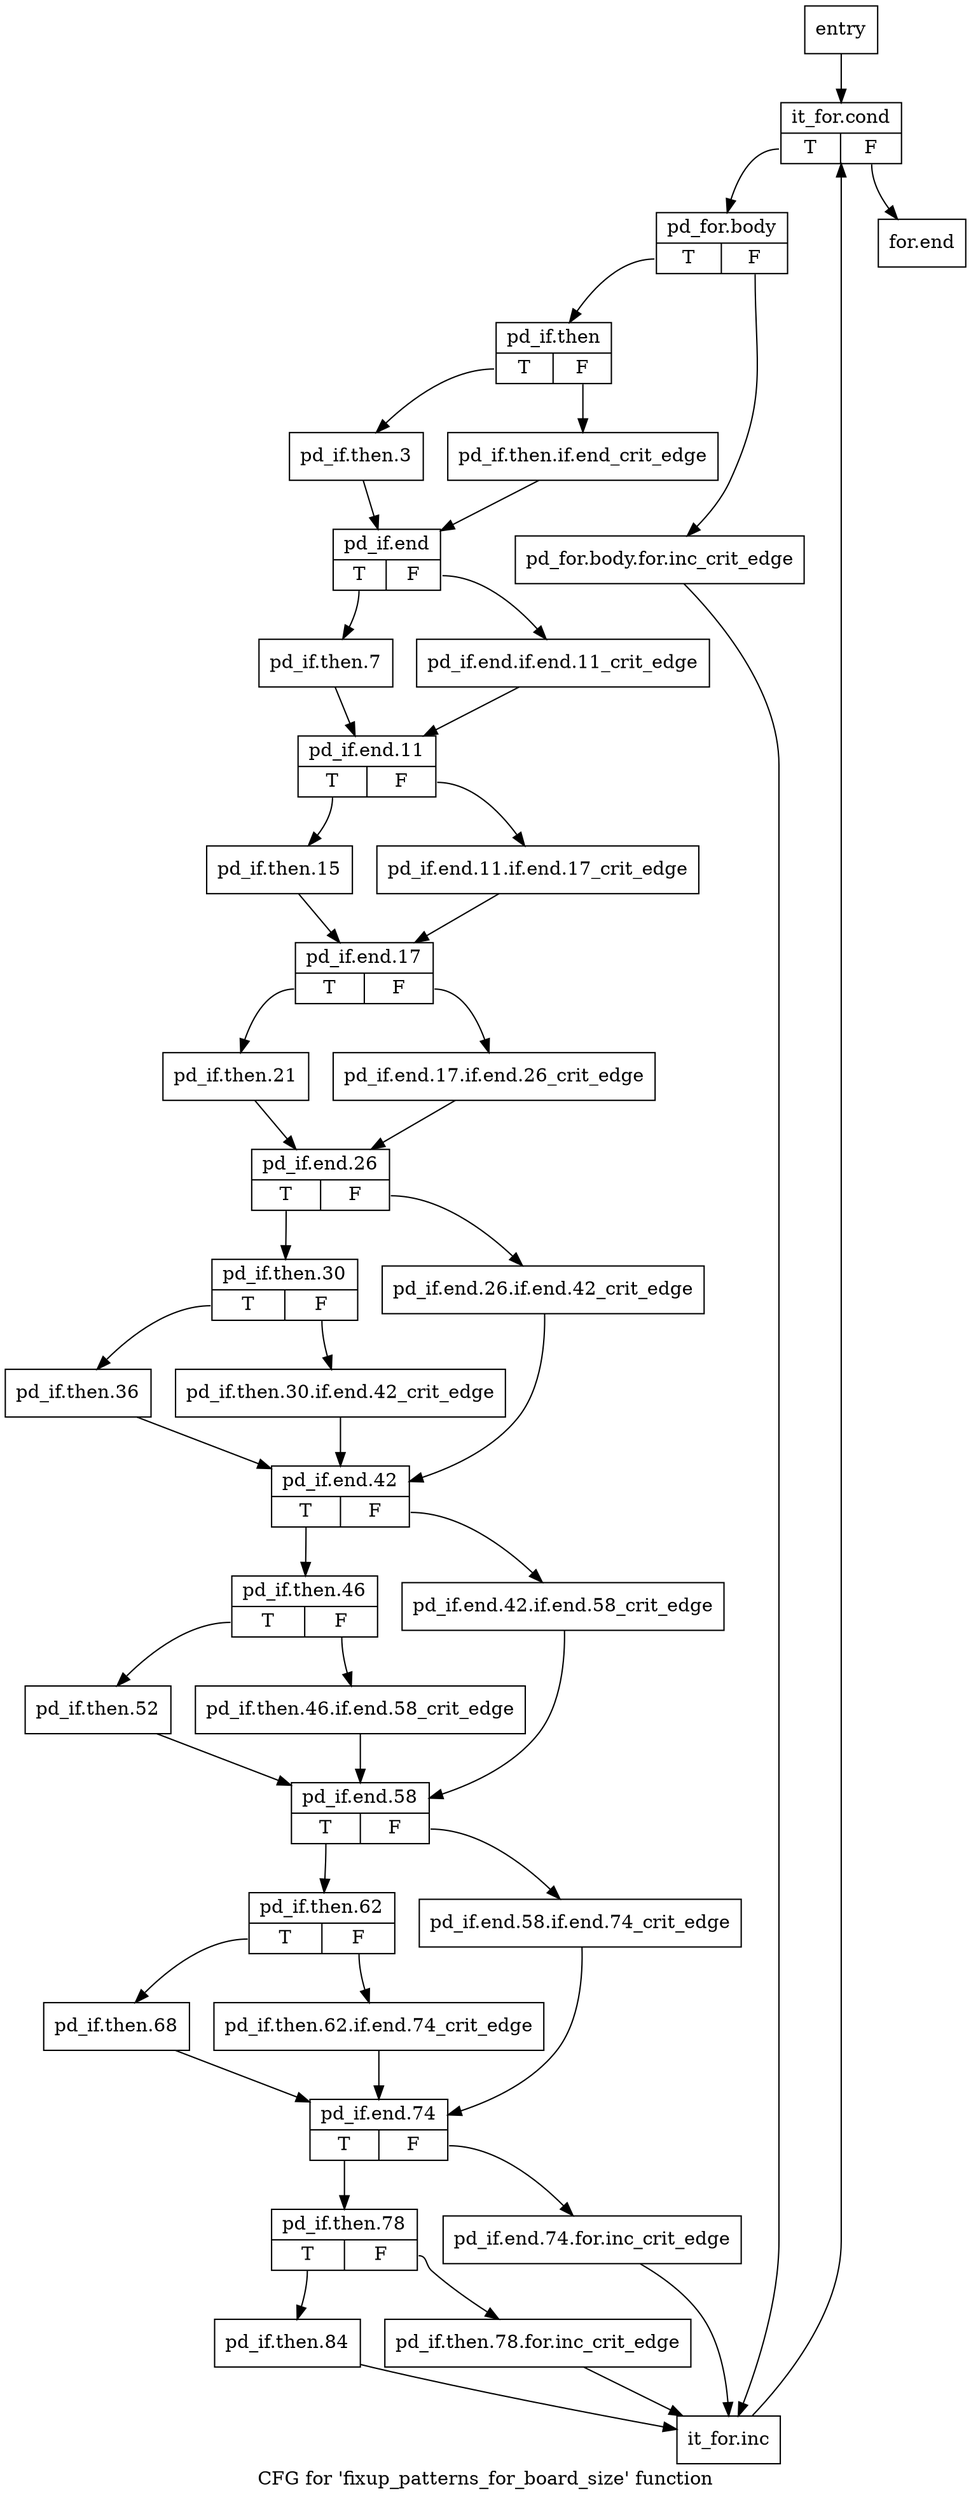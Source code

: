 digraph "CFG for 'fixup_patterns_for_board_size' function" {
	label="CFG for 'fixup_patterns_for_board_size' function";

	Node0x2f88b60 [shape=record,label="{entry}"];
	Node0x2f88b60 -> Node0x2f8c1a0;
	Node0x2f8c1a0 [shape=record,label="{it_for.cond|{<s0>T|<s1>F}}"];
	Node0x2f8c1a0:s0 -> Node0x2f8c1f0;
	Node0x2f8c1a0:s1 -> Node0x2f8cce0;
	Node0x2f8c1f0 [shape=record,label="{pd_for.body|{<s0>T|<s1>F}}"];
	Node0x2f8c1f0:s0 -> Node0x2f8c290;
	Node0x2f8c1f0:s1 -> Node0x2f8c240;
	Node0x2f8c240 [shape=record,label="{pd_for.body.for.inc_crit_edge}"];
	Node0x2f8c240 -> Node0x2f8cc90;
	Node0x2f8c290 [shape=record,label="{pd_if.then|{<s0>T|<s1>F}}"];
	Node0x2f8c290:s0 -> Node0x2f8c330;
	Node0x2f8c290:s1 -> Node0x2f8c2e0;
	Node0x2f8c2e0 [shape=record,label="{pd_if.then.if.end_crit_edge}"];
	Node0x2f8c2e0 -> Node0x2f8c380;
	Node0x2f8c330 [shape=record,label="{pd_if.then.3}"];
	Node0x2f8c330 -> Node0x2f8c380;
	Node0x2f8c380 [shape=record,label="{pd_if.end|{<s0>T|<s1>F}}"];
	Node0x2f8c380:s0 -> Node0x2f8c420;
	Node0x2f8c380:s1 -> Node0x2f8c3d0;
	Node0x2f8c3d0 [shape=record,label="{pd_if.end.if.end.11_crit_edge}"];
	Node0x2f8c3d0 -> Node0x2f8c470;
	Node0x2f8c420 [shape=record,label="{pd_if.then.7}"];
	Node0x2f8c420 -> Node0x2f8c470;
	Node0x2f8c470 [shape=record,label="{pd_if.end.11|{<s0>T|<s1>F}}"];
	Node0x2f8c470:s0 -> Node0x2f8c510;
	Node0x2f8c470:s1 -> Node0x2f8c4c0;
	Node0x2f8c4c0 [shape=record,label="{pd_if.end.11.if.end.17_crit_edge}"];
	Node0x2f8c4c0 -> Node0x2f8c560;
	Node0x2f8c510 [shape=record,label="{pd_if.then.15}"];
	Node0x2f8c510 -> Node0x2f8c560;
	Node0x2f8c560 [shape=record,label="{pd_if.end.17|{<s0>T|<s1>F}}"];
	Node0x2f8c560:s0 -> Node0x2f8c600;
	Node0x2f8c560:s1 -> Node0x2f8c5b0;
	Node0x2f8c5b0 [shape=record,label="{pd_if.end.17.if.end.26_crit_edge}"];
	Node0x2f8c5b0 -> Node0x2f8c650;
	Node0x2f8c600 [shape=record,label="{pd_if.then.21}"];
	Node0x2f8c600 -> Node0x2f8c650;
	Node0x2f8c650 [shape=record,label="{pd_if.end.26|{<s0>T|<s1>F}}"];
	Node0x2f8c650:s0 -> Node0x2f8c6f0;
	Node0x2f8c650:s1 -> Node0x2f8c6a0;
	Node0x2f8c6a0 [shape=record,label="{pd_if.end.26.if.end.42_crit_edge}"];
	Node0x2f8c6a0 -> Node0x2f8c7e0;
	Node0x2f8c6f0 [shape=record,label="{pd_if.then.30|{<s0>T|<s1>F}}"];
	Node0x2f8c6f0:s0 -> Node0x2f8c790;
	Node0x2f8c6f0:s1 -> Node0x2f8c740;
	Node0x2f8c740 [shape=record,label="{pd_if.then.30.if.end.42_crit_edge}"];
	Node0x2f8c740 -> Node0x2f8c7e0;
	Node0x2f8c790 [shape=record,label="{pd_if.then.36}"];
	Node0x2f8c790 -> Node0x2f8c7e0;
	Node0x2f8c7e0 [shape=record,label="{pd_if.end.42|{<s0>T|<s1>F}}"];
	Node0x2f8c7e0:s0 -> Node0x2f8c880;
	Node0x2f8c7e0:s1 -> Node0x2f8c830;
	Node0x2f8c830 [shape=record,label="{pd_if.end.42.if.end.58_crit_edge}"];
	Node0x2f8c830 -> Node0x2f8c970;
	Node0x2f8c880 [shape=record,label="{pd_if.then.46|{<s0>T|<s1>F}}"];
	Node0x2f8c880:s0 -> Node0x2f8c920;
	Node0x2f8c880:s1 -> Node0x2f8c8d0;
	Node0x2f8c8d0 [shape=record,label="{pd_if.then.46.if.end.58_crit_edge}"];
	Node0x2f8c8d0 -> Node0x2f8c970;
	Node0x2f8c920 [shape=record,label="{pd_if.then.52}"];
	Node0x2f8c920 -> Node0x2f8c970;
	Node0x2f8c970 [shape=record,label="{pd_if.end.58|{<s0>T|<s1>F}}"];
	Node0x2f8c970:s0 -> Node0x2f8ca10;
	Node0x2f8c970:s1 -> Node0x2f8c9c0;
	Node0x2f8c9c0 [shape=record,label="{pd_if.end.58.if.end.74_crit_edge}"];
	Node0x2f8c9c0 -> Node0x2f8cb00;
	Node0x2f8ca10 [shape=record,label="{pd_if.then.62|{<s0>T|<s1>F}}"];
	Node0x2f8ca10:s0 -> Node0x2f8cab0;
	Node0x2f8ca10:s1 -> Node0x2f8ca60;
	Node0x2f8ca60 [shape=record,label="{pd_if.then.62.if.end.74_crit_edge}"];
	Node0x2f8ca60 -> Node0x2f8cb00;
	Node0x2f8cab0 [shape=record,label="{pd_if.then.68}"];
	Node0x2f8cab0 -> Node0x2f8cb00;
	Node0x2f8cb00 [shape=record,label="{pd_if.end.74|{<s0>T|<s1>F}}"];
	Node0x2f8cb00:s0 -> Node0x2f8cba0;
	Node0x2f8cb00:s1 -> Node0x2f8cb50;
	Node0x2f8cb50 [shape=record,label="{pd_if.end.74.for.inc_crit_edge}"];
	Node0x2f8cb50 -> Node0x2f8cc90;
	Node0x2f8cba0 [shape=record,label="{pd_if.then.78|{<s0>T|<s1>F}}"];
	Node0x2f8cba0:s0 -> Node0x2f8cc40;
	Node0x2f8cba0:s1 -> Node0x2f8cbf0;
	Node0x2f8cbf0 [shape=record,label="{pd_if.then.78.for.inc_crit_edge}"];
	Node0x2f8cbf0 -> Node0x2f8cc90;
	Node0x2f8cc40 [shape=record,label="{pd_if.then.84}"];
	Node0x2f8cc40 -> Node0x2f8cc90;
	Node0x2f8cc90 [shape=record,label="{it_for.inc}"];
	Node0x2f8cc90 -> Node0x2f8c1a0;
	Node0x2f8cce0 [shape=record,label="{for.end}"];
}
